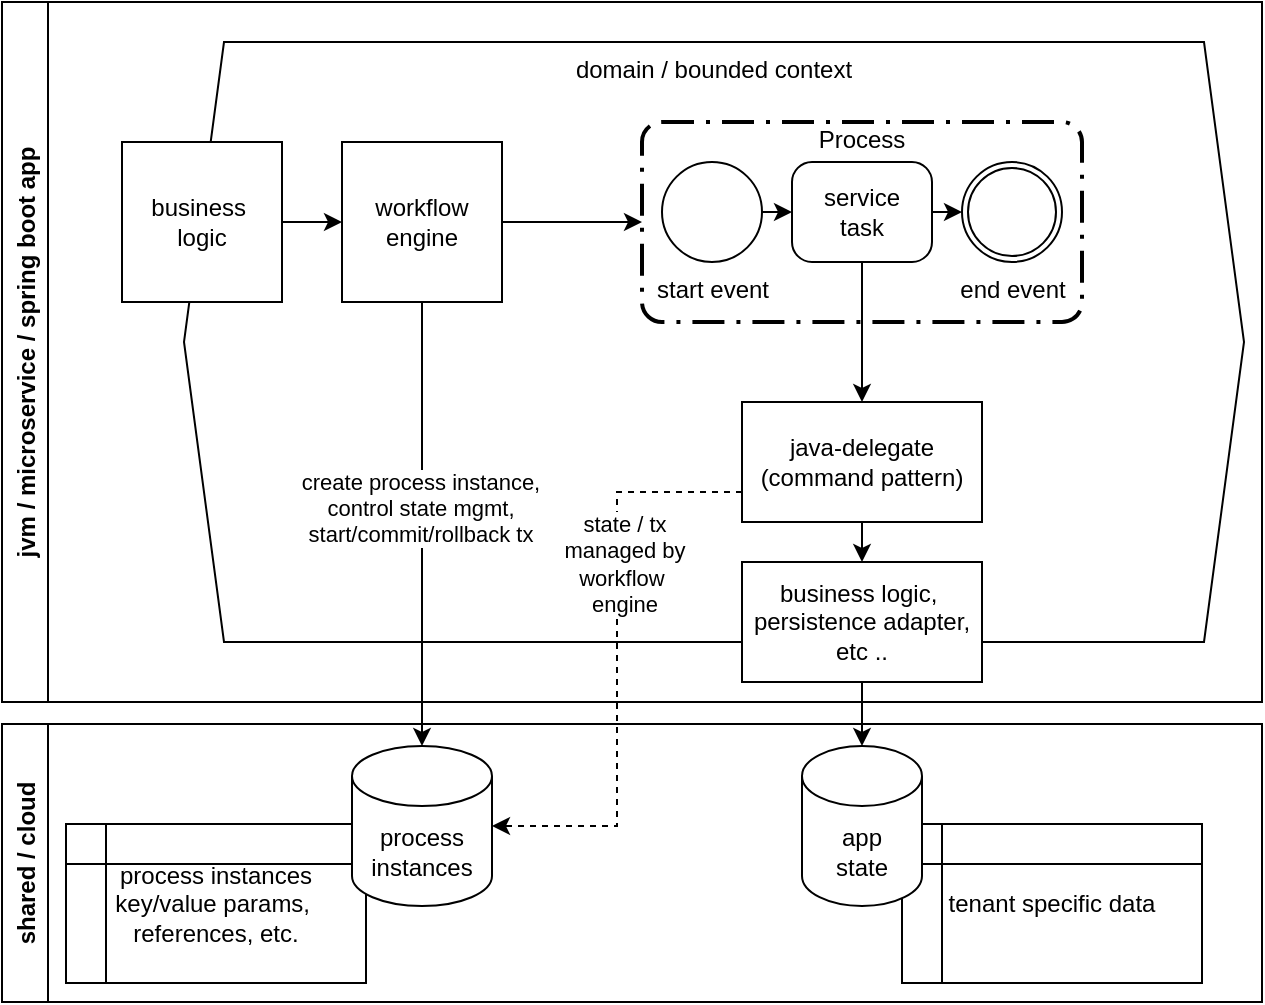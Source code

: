 <mxfile version="15.4.0" type="device"><diagram id="J0W5bQhvZZicSMX1-7di" name="Page-1"><mxGraphModel dx="946" dy="594" grid="1" gridSize="10" guides="1" tooltips="1" connect="1" arrows="1" fold="1" page="1" pageScale="1" pageWidth="827" pageHeight="1169" math="0" shadow="0"><root><mxCell id="0"/><mxCell id="1" parent="0"/><mxCell id="ZLpkLSMW382GTU1wWe3I-1" value="domain / bounded context&lt;br&gt;&lt;br&gt;&lt;br&gt;&lt;br&gt;&lt;br&gt;&lt;br&gt;&lt;br&gt;&lt;br&gt;&lt;br&gt;&lt;br&gt;&lt;br&gt;&lt;br&gt;&lt;br&gt;&lt;br&gt;&lt;br&gt;&lt;br&gt;&lt;br&gt;&lt;br&gt;&lt;br&gt;&lt;br&gt;" style="shape=hexagon;perimeter=hexagonPerimeter2;whiteSpace=wrap;html=1;fixedSize=1;" vertex="1" parent="1"><mxGeometry x="151" y="210" width="530" height="300" as="geometry"/></mxCell><mxCell id="42bonGCFmU2hXPdZEYUR-6" value="Process&#10;&#10;&#10;&#10;&#10;&#10;" style="points=[[0.25,0,0],[0.5,0,0],[0.75,0,0],[1,0.25,0],[1,0.5,0],[1,0.75,0],[0.75,1,0],[0.5,1,0],[0.25,1,0],[0,0.75,0],[0,0.5,0],[0,0.25,0]];rounded=1;arcSize=10;dashed=1;strokeColor=#000000;fillColor=none;gradientColor=none;dashPattern=8 3 1 3;strokeWidth=2;align=center;" parent="1" vertex="1"><mxGeometry x="380" y="250" width="220" height="100" as="geometry"/></mxCell><mxCell id="42bonGCFmU2hXPdZEYUR-8" style="edgeStyle=orthogonalEdgeStyle;rounded=0;orthogonalLoop=1;jettySize=auto;html=1;exitX=1;exitY=0.5;exitDx=0;exitDy=0;exitPerimeter=0;entryX=0;entryY=0.5;entryDx=0;entryDy=0;entryPerimeter=0;" parent="1" source="42bonGCFmU2hXPdZEYUR-3" target="42bonGCFmU2hXPdZEYUR-5" edge="1"><mxGeometry relative="1" as="geometry"/></mxCell><mxCell id="42bonGCFmU2hXPdZEYUR-3" value="start event" style="points=[[0.145,0.145,0],[0.5,0,0],[0.855,0.145,0],[1,0.5,0],[0.855,0.855,0],[0.5,1,0],[0.145,0.855,0],[0,0.5,0]];shape=mxgraph.bpmn.event;html=1;verticalLabelPosition=bottom;labelBackgroundColor=#ffffff;verticalAlign=top;align=center;perimeter=ellipsePerimeter;outlineConnect=0;aspect=fixed;outline=standard;symbol=general;" parent="1" vertex="1"><mxGeometry x="390" y="270" width="50" height="50" as="geometry"/></mxCell><mxCell id="42bonGCFmU2hXPdZEYUR-4" value="end event" style="points=[[0.145,0.145,0],[0.5,0,0],[0.855,0.145,0],[1,0.5,0],[0.855,0.855,0],[0.5,1,0],[0.145,0.855,0],[0,0.5,0]];shape=mxgraph.bpmn.event;html=1;verticalLabelPosition=bottom;labelBackgroundColor=#ffffff;verticalAlign=top;align=center;perimeter=ellipsePerimeter;outlineConnect=0;aspect=fixed;outline=throwing;symbol=general;" parent="1" vertex="1"><mxGeometry x="540" y="270" width="50" height="50" as="geometry"/></mxCell><mxCell id="42bonGCFmU2hXPdZEYUR-9" style="edgeStyle=orthogonalEdgeStyle;rounded=0;orthogonalLoop=1;jettySize=auto;html=1;exitX=1;exitY=0.5;exitDx=0;exitDy=0;exitPerimeter=0;entryX=0;entryY=0.5;entryDx=0;entryDy=0;entryPerimeter=0;" parent="1" source="42bonGCFmU2hXPdZEYUR-5" target="42bonGCFmU2hXPdZEYUR-4" edge="1"><mxGeometry relative="1" as="geometry"/></mxCell><mxCell id="42bonGCFmU2hXPdZEYUR-12" style="edgeStyle=orthogonalEdgeStyle;rounded=0;orthogonalLoop=1;jettySize=auto;html=1;exitX=0.5;exitY=1;exitDx=0;exitDy=0;exitPerimeter=0;" parent="1" source="42bonGCFmU2hXPdZEYUR-5" target="42bonGCFmU2hXPdZEYUR-10" edge="1"><mxGeometry relative="1" as="geometry"/></mxCell><mxCell id="42bonGCFmU2hXPdZEYUR-5" value="service&#10;task" style="points=[[0.25,0,0],[0.5,0,0],[0.75,0,0],[1,0.25,0],[1,0.5,0],[1,0.75,0],[0.75,1,0],[0.5,1,0],[0.25,1,0],[0,0.75,0],[0,0.5,0],[0,0.25,0]];shape=mxgraph.bpmn.task;whiteSpace=wrap;rectStyle=rounded;size=10;taskMarker=abstract;" parent="1" vertex="1"><mxGeometry x="455" y="270" width="70" height="50" as="geometry"/></mxCell><mxCell id="42bonGCFmU2hXPdZEYUR-13" style="edgeStyle=orthogonalEdgeStyle;rounded=0;orthogonalLoop=1;jettySize=auto;html=1;exitX=0.5;exitY=1;exitDx=0;exitDy=0;entryX=0.5;entryY=0;entryDx=0;entryDy=0;" parent="1" source="42bonGCFmU2hXPdZEYUR-10" target="42bonGCFmU2hXPdZEYUR-11" edge="1"><mxGeometry relative="1" as="geometry"/></mxCell><mxCell id="42bonGCFmU2hXPdZEYUR-23" style="edgeStyle=orthogonalEdgeStyle;rounded=0;orthogonalLoop=1;jettySize=auto;html=1;exitX=0;exitY=0.75;exitDx=0;exitDy=0;entryX=1;entryY=0.5;entryDx=0;entryDy=0;entryPerimeter=0;dashed=1;" parent="1" source="42bonGCFmU2hXPdZEYUR-10" target="42bonGCFmU2hXPdZEYUR-19" edge="1"><mxGeometry relative="1" as="geometry"/></mxCell><mxCell id="ZLpkLSMW382GTU1wWe3I-8" value="state / tx&lt;br&gt;managed by&lt;br&gt;workflow&amp;nbsp;&lt;br&gt;engine" style="edgeLabel;html=1;align=center;verticalAlign=middle;resizable=0;points=[];" vertex="1" connectable="0" parent="42bonGCFmU2hXPdZEYUR-23"><mxGeometry x="-0.373" y="2" relative="1" as="geometry"><mxPoint x="1" y="7" as="offset"/></mxGeometry></mxCell><mxCell id="42bonGCFmU2hXPdZEYUR-10" value="java-delegate&lt;br&gt;(command pattern)" style="rounded=0;whiteSpace=wrap;html=1;" parent="1" vertex="1"><mxGeometry x="430" y="390" width="120" height="60" as="geometry"/></mxCell><mxCell id="42bonGCFmU2hXPdZEYUR-22" style="edgeStyle=orthogonalEdgeStyle;rounded=0;orthogonalLoop=1;jettySize=auto;html=1;exitX=0.5;exitY=1;exitDx=0;exitDy=0;entryX=0.5;entryY=0;entryDx=0;entryDy=0;entryPerimeter=0;" parent="1" source="42bonGCFmU2hXPdZEYUR-11" target="42bonGCFmU2hXPdZEYUR-21" edge="1"><mxGeometry relative="1" as="geometry"/></mxCell><mxCell id="42bonGCFmU2hXPdZEYUR-11" value="business logic,&amp;nbsp;&lt;br&gt;persistence adapter, etc .." style="rounded=0;whiteSpace=wrap;html=1;" parent="1" vertex="1"><mxGeometry x="430" y="470" width="120" height="60" as="geometry"/></mxCell><mxCell id="42bonGCFmU2hXPdZEYUR-16" style="edgeStyle=orthogonalEdgeStyle;rounded=0;orthogonalLoop=1;jettySize=auto;html=1;exitX=1;exitY=0.5;exitDx=0;exitDy=0;" parent="1" source="42bonGCFmU2hXPdZEYUR-14" target="42bonGCFmU2hXPdZEYUR-15" edge="1"><mxGeometry relative="1" as="geometry"/></mxCell><mxCell id="42bonGCFmU2hXPdZEYUR-14" value="business&amp;nbsp;&lt;br&gt;logic" style="whiteSpace=wrap;html=1;aspect=fixed;" parent="1" vertex="1"><mxGeometry x="120" y="260" width="80" height="80" as="geometry"/></mxCell><mxCell id="42bonGCFmU2hXPdZEYUR-17" style="edgeStyle=orthogonalEdgeStyle;rounded=0;orthogonalLoop=1;jettySize=auto;html=1;exitX=1;exitY=0.5;exitDx=0;exitDy=0;entryX=0;entryY=0.5;entryDx=0;entryDy=0;entryPerimeter=0;" parent="1" source="42bonGCFmU2hXPdZEYUR-15" target="42bonGCFmU2hXPdZEYUR-6" edge="1"><mxGeometry relative="1" as="geometry"/></mxCell><mxCell id="42bonGCFmU2hXPdZEYUR-20" style="edgeStyle=orthogonalEdgeStyle;rounded=0;orthogonalLoop=1;jettySize=auto;html=1;exitX=0.5;exitY=1;exitDx=0;exitDy=0;" parent="1" source="42bonGCFmU2hXPdZEYUR-15" target="42bonGCFmU2hXPdZEYUR-19" edge="1"><mxGeometry relative="1" as="geometry"><mxPoint x="260" y="340" as="sourcePoint"/></mxGeometry></mxCell><mxCell id="ZLpkLSMW382GTU1wWe3I-9" value="create process instance,&lt;br&gt;control state mgmt,&lt;br&gt;start/commit/rollback tx" style="edgeLabel;html=1;align=center;verticalAlign=middle;resizable=0;points=[];" vertex="1" connectable="0" parent="42bonGCFmU2hXPdZEYUR-20"><mxGeometry x="-0.072" y="-1" relative="1" as="geometry"><mxPoint as="offset"/></mxGeometry></mxCell><mxCell id="42bonGCFmU2hXPdZEYUR-18" value="jvm / microservice / spring boot app" style="swimlane;horizontal=0;" parent="1" vertex="1"><mxGeometry x="60" y="190" width="630" height="350" as="geometry"/></mxCell><mxCell id="42bonGCFmU2hXPdZEYUR-15" value="workflow engine" style="whiteSpace=wrap;html=1;aspect=fixed;" parent="42bonGCFmU2hXPdZEYUR-18" vertex="1"><mxGeometry x="170" y="70" width="80" height="80" as="geometry"/></mxCell><mxCell id="42bonGCFmU2hXPdZEYUR-24" value="shared / cloud" style="swimlane;horizontal=0;" parent="1" vertex="1"><mxGeometry x="60" y="551" width="630" height="139" as="geometry"/></mxCell><mxCell id="ZLpkLSMW382GTU1wWe3I-3" value="process instances&lt;br&gt;key/value params,&amp;nbsp; references, etc." style="shape=internalStorage;whiteSpace=wrap;html=1;backgroundOutline=1;" vertex="1" parent="42bonGCFmU2hXPdZEYUR-24"><mxGeometry x="32" y="50" width="150" height="79.5" as="geometry"/></mxCell><mxCell id="ZLpkLSMW382GTU1wWe3I-7" value="tenant specific data" style="shape=internalStorage;whiteSpace=wrap;html=1;backgroundOutline=1;" vertex="1" parent="42bonGCFmU2hXPdZEYUR-24"><mxGeometry x="450" y="50" width="150" height="79.5" as="geometry"/></mxCell><mxCell id="42bonGCFmU2hXPdZEYUR-19" value="process&lt;br&gt;instances" style="shape=cylinder3;whiteSpace=wrap;html=1;boundedLbl=1;backgroundOutline=1;size=15;" parent="42bonGCFmU2hXPdZEYUR-24" vertex="1"><mxGeometry x="175" y="11" width="70" height="80" as="geometry"/></mxCell><mxCell id="42bonGCFmU2hXPdZEYUR-21" value="app&lt;br&gt;state" style="shape=cylinder3;whiteSpace=wrap;html=1;boundedLbl=1;backgroundOutline=1;size=15;" parent="1" vertex="1"><mxGeometry x="460" y="562" width="60" height="80" as="geometry"/></mxCell></root></mxGraphModel></diagram></mxfile>